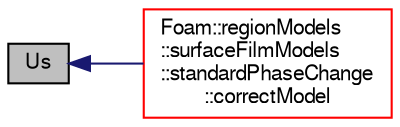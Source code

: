digraph "Us"
{
  bgcolor="transparent";
  edge [fontname="FreeSans",fontsize="10",labelfontname="FreeSans",labelfontsize="10"];
  node [fontname="FreeSans",fontsize="10",shape=record];
  rankdir="LR";
  Node3073 [label="Us",height=0.2,width=0.4,color="black", fillcolor="grey75", style="filled", fontcolor="black"];
  Node3073 -> Node3074 [dir="back",color="midnightblue",fontsize="10",style="solid",fontname="FreeSans"];
  Node3074 [label="Foam::regionModels\l::surfaceFilmModels\l::standardPhaseChange\l::correctModel",height=0.2,width=0.4,color="red",URL="$a29174.html#abd12427a5e2dc465d748364b75b41c46",tooltip="Correct. "];
}

